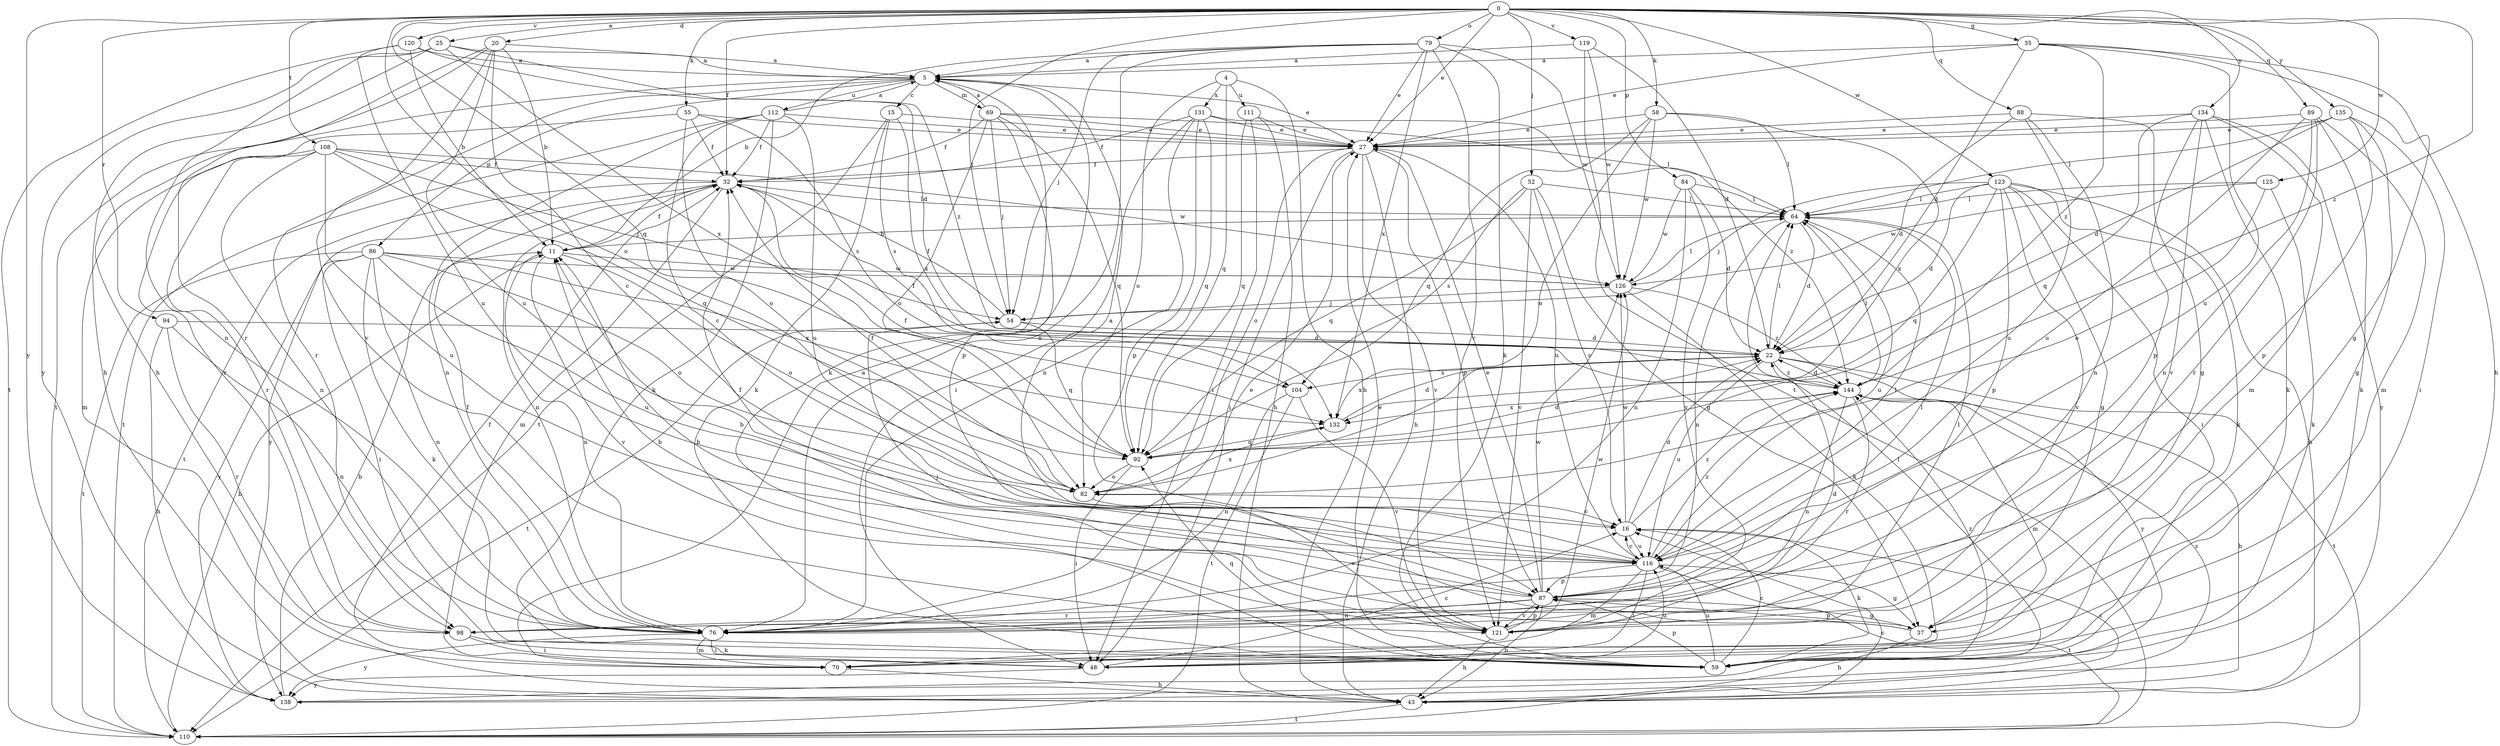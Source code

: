 strict digraph  {
0;
4;
5;
11;
15;
16;
20;
22;
25;
27;
32;
35;
37;
43;
48;
52;
54;
55;
58;
59;
64;
69;
70;
76;
79;
82;
84;
86;
87;
88;
89;
92;
94;
98;
104;
108;
110;
111;
112;
116;
119;
120;
121;
123;
125;
126;
131;
132;
134;
135;
138;
144;
0 -> 20  [label=d];
0 -> 25  [label=e];
0 -> 27  [label=e];
0 -> 32  [label=f];
0 -> 35  [label=g];
0 -> 52  [label=j];
0 -> 54  [label=j];
0 -> 55  [label=k];
0 -> 58  [label=k];
0 -> 79  [label=o];
0 -> 82  [label=o];
0 -> 84  [label=p];
0 -> 88  [label=q];
0 -> 89  [label=q];
0 -> 92  [label=q];
0 -> 94  [label=r];
0 -> 108  [label=t];
0 -> 119  [label=v];
0 -> 120  [label=v];
0 -> 123  [label=w];
0 -> 125  [label=w];
0 -> 134  [label=y];
0 -> 135  [label=y];
0 -> 138  [label=y];
0 -> 144  [label=z];
4 -> 43  [label=h];
4 -> 82  [label=o];
4 -> 92  [label=q];
4 -> 111  [label=u];
4 -> 131  [label=x];
5 -> 15  [label=c];
5 -> 27  [label=e];
5 -> 59  [label=k];
5 -> 69  [label=m];
5 -> 86  [label=p];
5 -> 98  [label=r];
5 -> 110  [label=t];
5 -> 112  [label=u];
11 -> 32  [label=f];
11 -> 76  [label=n];
11 -> 82  [label=o];
11 -> 121  [label=v];
11 -> 126  [label=w];
15 -> 27  [label=e];
15 -> 59  [label=k];
15 -> 104  [label=s];
15 -> 110  [label=t];
15 -> 132  [label=x];
16 -> 22  [label=d];
16 -> 59  [label=k];
16 -> 116  [label=u];
16 -> 126  [label=w];
16 -> 144  [label=z];
20 -> 5  [label=a];
20 -> 11  [label=b];
20 -> 16  [label=c];
20 -> 43  [label=h];
20 -> 98  [label=r];
20 -> 116  [label=u];
20 -> 121  [label=v];
22 -> 64  [label=l];
22 -> 104  [label=s];
22 -> 110  [label=t];
22 -> 116  [label=u];
22 -> 132  [label=x];
22 -> 138  [label=y];
22 -> 144  [label=z];
25 -> 5  [label=a];
25 -> 43  [label=h];
25 -> 76  [label=n];
25 -> 132  [label=x];
25 -> 138  [label=y];
25 -> 144  [label=z];
27 -> 32  [label=f];
27 -> 43  [label=h];
27 -> 48  [label=i];
27 -> 82  [label=o];
27 -> 87  [label=p];
27 -> 116  [label=u];
27 -> 121  [label=v];
32 -> 64  [label=l];
32 -> 70  [label=m];
32 -> 76  [label=n];
32 -> 110  [label=t];
32 -> 138  [label=y];
35 -> 5  [label=a];
35 -> 22  [label=d];
35 -> 27  [label=e];
35 -> 37  [label=g];
35 -> 43  [label=h];
35 -> 116  [label=u];
35 -> 144  [label=z];
37 -> 11  [label=b];
37 -> 43  [label=h];
37 -> 54  [label=j];
37 -> 87  [label=p];
43 -> 16  [label=c];
43 -> 110  [label=t];
43 -> 144  [label=z];
48 -> 16  [label=c];
48 -> 116  [label=u];
48 -> 138  [label=y];
52 -> 16  [label=c];
52 -> 37  [label=g];
52 -> 64  [label=l];
52 -> 92  [label=q];
52 -> 104  [label=s];
52 -> 121  [label=v];
54 -> 22  [label=d];
54 -> 32  [label=f];
54 -> 92  [label=q];
54 -> 110  [label=t];
55 -> 27  [label=e];
55 -> 32  [label=f];
55 -> 82  [label=o];
55 -> 98  [label=r];
55 -> 104  [label=s];
58 -> 27  [label=e];
58 -> 64  [label=l];
58 -> 82  [label=o];
58 -> 92  [label=q];
58 -> 126  [label=w];
58 -> 132  [label=x];
59 -> 16  [label=c];
59 -> 27  [label=e];
59 -> 87  [label=p];
59 -> 92  [label=q];
59 -> 116  [label=u];
59 -> 144  [label=z];
64 -> 11  [label=b];
64 -> 22  [label=d];
64 -> 76  [label=n];
64 -> 116  [label=u];
69 -> 5  [label=a];
69 -> 27  [label=e];
69 -> 32  [label=f];
69 -> 54  [label=j];
69 -> 64  [label=l];
69 -> 82  [label=o];
69 -> 87  [label=p];
69 -> 92  [label=q];
70 -> 5  [label=a];
70 -> 32  [label=f];
70 -> 43  [label=h];
76 -> 27  [label=e];
76 -> 32  [label=f];
76 -> 48  [label=i];
76 -> 70  [label=m];
76 -> 138  [label=y];
79 -> 5  [label=a];
79 -> 11  [label=b];
79 -> 27  [label=e];
79 -> 54  [label=j];
79 -> 59  [label=k];
79 -> 76  [label=n];
79 -> 121  [label=v];
79 -> 126  [label=w];
79 -> 132  [label=x];
82 -> 16  [label=c];
82 -> 32  [label=f];
82 -> 121  [label=v];
82 -> 132  [label=x];
84 -> 22  [label=d];
84 -> 64  [label=l];
84 -> 76  [label=n];
84 -> 121  [label=v];
84 -> 126  [label=w];
86 -> 48  [label=i];
86 -> 59  [label=k];
86 -> 76  [label=n];
86 -> 82  [label=o];
86 -> 110  [label=t];
86 -> 116  [label=u];
86 -> 126  [label=w];
86 -> 132  [label=x];
86 -> 138  [label=y];
87 -> 11  [label=b];
87 -> 27  [label=e];
87 -> 32  [label=f];
87 -> 37  [label=g];
87 -> 43  [label=h];
87 -> 64  [label=l];
87 -> 76  [label=n];
87 -> 98  [label=r];
87 -> 121  [label=v];
87 -> 126  [label=w];
88 -> 22  [label=d];
88 -> 27  [label=e];
88 -> 37  [label=g];
88 -> 76  [label=n];
88 -> 116  [label=u];
89 -> 27  [label=e];
89 -> 59  [label=k];
89 -> 70  [label=m];
89 -> 76  [label=n];
89 -> 98  [label=r];
89 -> 116  [label=u];
92 -> 22  [label=d];
92 -> 32  [label=f];
92 -> 48  [label=i];
92 -> 82  [label=o];
94 -> 22  [label=d];
94 -> 43  [label=h];
94 -> 76  [label=n];
94 -> 98  [label=r];
98 -> 48  [label=i];
98 -> 59  [label=k];
104 -> 76  [label=n];
104 -> 110  [label=t];
104 -> 121  [label=v];
108 -> 32  [label=f];
108 -> 54  [label=j];
108 -> 70  [label=m];
108 -> 76  [label=n];
108 -> 92  [label=q];
108 -> 98  [label=r];
108 -> 116  [label=u];
108 -> 126  [label=w];
110 -> 11  [label=b];
110 -> 16  [label=c];
111 -> 27  [label=e];
111 -> 43  [label=h];
111 -> 48  [label=i];
111 -> 92  [label=q];
112 -> 5  [label=a];
112 -> 16  [label=c];
112 -> 27  [label=e];
112 -> 32  [label=f];
112 -> 59  [label=k];
112 -> 76  [label=n];
112 -> 110  [label=t];
112 -> 116  [label=u];
116 -> 5  [label=a];
116 -> 16  [label=c];
116 -> 37  [label=g];
116 -> 48  [label=i];
116 -> 64  [label=l];
116 -> 70  [label=m];
116 -> 87  [label=p];
116 -> 110  [label=t];
116 -> 144  [label=z];
119 -> 5  [label=a];
119 -> 22  [label=d];
119 -> 110  [label=t];
119 -> 126  [label=w];
120 -> 5  [label=a];
120 -> 11  [label=b];
120 -> 22  [label=d];
120 -> 110  [label=t];
120 -> 116  [label=u];
121 -> 11  [label=b];
121 -> 22  [label=d];
121 -> 43  [label=h];
121 -> 64  [label=l];
121 -> 87  [label=p];
121 -> 126  [label=w];
123 -> 22  [label=d];
123 -> 37  [label=g];
123 -> 43  [label=h];
123 -> 48  [label=i];
123 -> 54  [label=j];
123 -> 59  [label=k];
123 -> 64  [label=l];
123 -> 87  [label=p];
123 -> 92  [label=q];
123 -> 121  [label=v];
125 -> 59  [label=k];
125 -> 64  [label=l];
125 -> 82  [label=o];
125 -> 126  [label=w];
126 -> 54  [label=j];
126 -> 59  [label=k];
126 -> 64  [label=l];
126 -> 144  [label=z];
131 -> 27  [label=e];
131 -> 32  [label=f];
131 -> 48  [label=i];
131 -> 76  [label=n];
131 -> 87  [label=p];
131 -> 92  [label=q];
131 -> 144  [label=z];
132 -> 22  [label=d];
132 -> 92  [label=q];
134 -> 27  [label=e];
134 -> 59  [label=k];
134 -> 70  [label=m];
134 -> 87  [label=p];
134 -> 92  [label=q];
134 -> 121  [label=v];
134 -> 138  [label=y];
135 -> 22  [label=d];
135 -> 27  [label=e];
135 -> 37  [label=g];
135 -> 48  [label=i];
135 -> 64  [label=l];
135 -> 87  [label=p];
138 -> 11  [label=b];
138 -> 64  [label=l];
144 -> 22  [label=d];
144 -> 32  [label=f];
144 -> 43  [label=h];
144 -> 64  [label=l];
144 -> 70  [label=m];
144 -> 76  [label=n];
144 -> 98  [label=r];
144 -> 132  [label=x];
}

